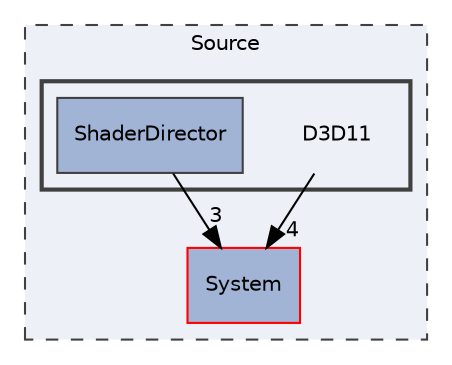 digraph "C:/Users/shiih/Desktop/kiyosumi/DX11Template/Source/D3D11"
{
 // LATEX_PDF_SIZE
  edge [fontname="Helvetica",fontsize="10",labelfontname="Helvetica",labelfontsize="10"];
  node [fontname="Helvetica",fontsize="10",shape=record];
  compound=true
  subgraph clusterdir_74389ed8173ad57b461b9d623a1f3867 {
    graph [ bgcolor="#edf0f7", pencolor="grey25", style="filled,dashed,", label="Source", fontname="Helvetica", fontsize="10", URL="dir_74389ed8173ad57b461b9d623a1f3867.html"]
  dir_86602465ad759445696399282595f21f [shape=box, label="System", style="filled,", fillcolor="#a2b4d6", color="red", URL="dir_86602465ad759445696399282595f21f.html"];
  subgraph clusterdir_d6f806a0f8acb4e9216b2e39be4b704c {
    graph [ bgcolor="#edf0f7", pencolor="grey25", style="filled,bold,", label="", fontname="Helvetica", fontsize="10", URL="dir_d6f806a0f8acb4e9216b2e39be4b704c.html"]
    dir_d6f806a0f8acb4e9216b2e39be4b704c [shape=plaintext, label="D3D11"];
  dir_069990b4d654677b9370f33ef3a91a21 [shape=box, label="ShaderDirector", style="filled,", fillcolor="#a2b4d6", color="grey25", URL="dir_069990b4d654677b9370f33ef3a91a21.html"];
  }
  }
  dir_d6f806a0f8acb4e9216b2e39be4b704c->dir_86602465ad759445696399282595f21f [headlabel="4", labeldistance=1.5 headhref="dir_000003_000025.html"];
  dir_069990b4d654677b9370f33ef3a91a21->dir_86602465ad759445696399282595f21f [headlabel="3", labeldistance=1.5 headhref="dir_000021_000025.html"];
}
